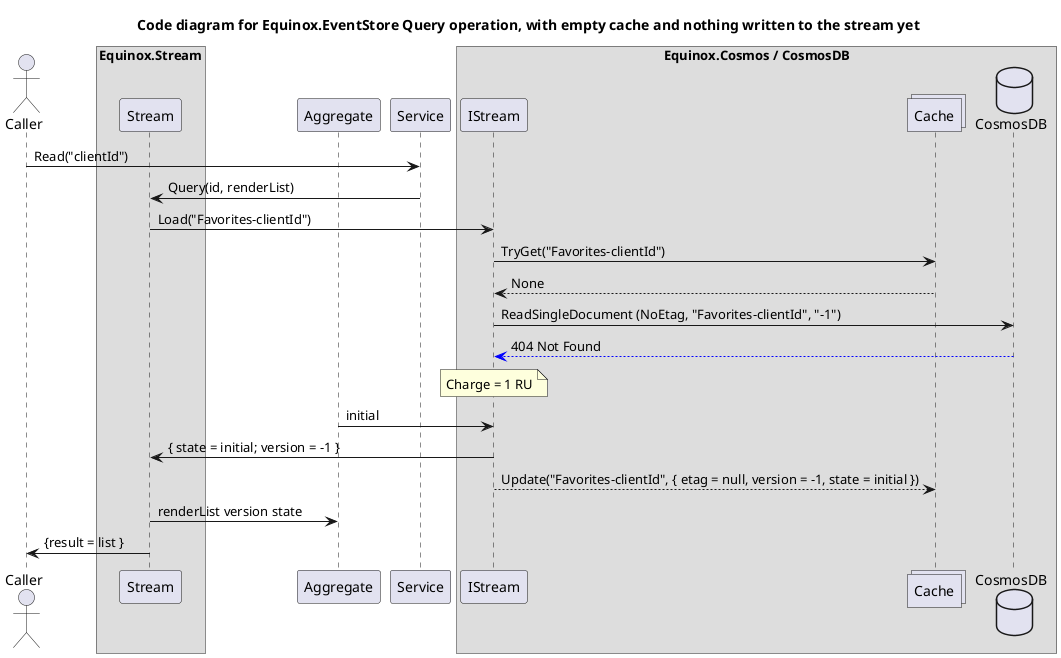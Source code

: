 @startuml
title Code diagram for Equinox.EventStore Query operation, with empty cache and nothing written to the stream yet

actor Caller order 20
box "Equinox.Stream"
    participant Stream order 40
end box
participant Aggregate order 50
participant Service order 60
box "Equinox.Cosmos / CosmosDB"
  participant IStream order 80
  collections Cache order 90
  database CosmosDB order 100
end box

Caller -> Service: Read("clientId")
participant Aggregate
Service -> Stream: Query(id, renderList)
Stream -> IStream: Load("Favorites-clientId")
IStream -> Cache: TryGet("Favorites-clientId")
Cache --> IStream: None
IStream -> CosmosDB: ReadSingleDocument (NoEtag, "Favorites-clientId", "-1")
CosmosDB -[#blue]-> IStream: 404 Not Found
note over IStream: Charge = 1 RU
IStream <- Aggregate: initial
IStream -> Stream: { state = initial; version = -1 }
IStream --> Cache: Update("Favorites-clientId", { etag = null, version = -1, state = initial })
Stream -> Aggregate: renderList version state
Stream -> Caller: {result = list }
@enduml

@startuml
title Code diagram for Equinox.Cosmos Transact operation, with cache up to date using Snapshotting Access Strategy

actor Caller order 20
box "Equinox.Stream"
    participant Stream order 40
end box
participant Aggregate order 50
participant Service order 60
box "Equinox.Cosmos / CosmosDB"
  participant IStream order 80
  collections Cache order 90
  database CosmosDB order 100
end box

Caller -> Service: Execute("clientId", Favorite "A")
Service -> Stream: Transact(interpret (Favorite "A"))
Service -> Stream: maxAttempts
Stream -> IStream: Load("Favorites-clientId")
IStream -> Cache: TryGet("Favorites-clientId")
Cache --> IStream: None
IStream -> CosmosDB: ReadSingleDocument(etag, "Favorites-clientId", "-1")
alt Stream Empty (initial state)
CosmosDB -[#blue]-> IStream: 404 Not Found
note over IStream: Charge = 1 RU
Stream -> IStream: initial
IStream -> Stream: { state = initial; events = [] }
Stream -> Aggregate: fold initial events
else load from snapshot
CosmosDB -[#green]-> IStream: 200, etag, u = [Snapshotted {state = snapshottedValue}])
note over IStream #lightblue: charge = f(READ * length(compressedTipDocument)
IStream -> Aggregate: isOrigin(Snapshotted { state = snapshottedValue})
IStream -> Aggregate: fold initial snapshottedValue
else load from events
CosmosDB -[#green]-> IStream: 200, etag; version = version; u = [OldSnapshot])
note over IStream #lightblue: charge = f(READ * length(compressedTipDocument)
note over IStream #orange: here we illustrate what happens if isOrigin rejects the OldSnapShot
IStream -> Aggregate: isOrigin(OldSnapshot)
Aggregate -[#red]> IStream: false
IStream -> CosmosDB: ReadMany(version <= version, "Favorites-Client")
CosmosDB --> IStream: [event4; event3]
IStream -> Aggregate: isOrigin event4
note over IStream: Each event is tested one by one; Lets say it returns false every time
CosmosDB --> IStream: [event2; event1] 
IStream -> Aggregate: fold initial [event1; event2; event3; event4]]
end // initial stream load cases
Aggregate --> IStream: state
loop Optimistic Concurrency Control loop driven by consistency check on etag, attempts times; INPUT: state
Stream -> Aggregate: interpret state
Aggregate --> Stream: (result = proposedResult, events proposedEvents)
Stream -> IStream: TrySync token state proposedEvents
IStream <- Aggregate: fold state proposedEvents
Aggregate --> IStream: state'
IStream <- Aggregate: snapshot state'
IStream <-- IStream: { unfolds = [snapshot] }
IStream -> CosmosDB: RunSyncStoredProcedure ("Favorites-clientId", token, events, unfolds = [Snapshotted { state'}])
alt Normal, conflict-free case
CosmosDB -[#green]-> IStream: {result = 200; etag = etag'; version = version' }
note over IStream #FFAAAA: Charge = f(READ* length(compressedTipDocument)+WRITE*(length(compressedTipDocument))+length(eventsDocument)))
else Database detects etag has deviated from etag 
CosmosDB -[#red]-> IStream: {result = CONFLICT; etag = etag'; events = conflictingEvents }
note over IStream: Charge = f(READ * length(compressedTipDocument))
alt RETRY CASE; attempts > 1
Aggregate --> IStream: conflictingState
note over IStream #orange: RESTART OCC LOOP with {state = conflictingState; attempts = attempts - 1 }
else LAST ATTEMPT; attempts = 1
note over IStream #red: Throw MaxAttemptsExceededException, "Favorites-client"
end // alt throw
end // alt ok or conflict
end // loop
IStream --> Cache: Update("Favorites-clientId", { etag', state', version' })
IStream -> Stream: { state = state' }
Stream -> Caller: proposedResult
@enduml

@startuml
title Code diagram for Equinox.Cosmos Query operation immediately following a Query/Transact on the same node, i.e. cached

actor Caller order 20
box "Equinox.Stream"
    participant Stream order 40
end box
participant Aggregate order 50
participant Service order 60
box "Equinox.Cosmos / CosmosDB"
  participant IStream order 80
  collections Cache order 90
  database CosmosDB order 100
end box

Caller -> Service: Read("clientId")
participant Aggregate
Service -> Stream: Query(id, renderList)
Stream -> IStream: Load("Favorites-clientId")
IStream -> Cache: TryGet("Favorites-clientId")
Cache --> IStream: { state = cachedState; etag = cachedEtag }
IStream -> CosmosDB: ReadSingleDocument (cachedEtag, "Favorites-clientId", "-1")
CosmosDB -[#blue]->  IStream: 304 Not Modified
note over IStream #lightblue: Charge = 1 RU
IStream -> Stream: { state = cachedState; version = version; etag = cachedEtag }
Aggregate <-> IStream: { result = renderList version state }
Aggregate -> Caller: result
@enduml

@startuml
title Code diagram for Equinox.Cosmos Query operation on a node without an in-sync cached value (with snapshotting Access Strategy)

actor Caller order 20
box "Equinox.Stream"
    participant Stream order 40
end box
participant Aggregate order 50
participant Service order 60
box "Equinox.Cosmos / CosmosDB"
  participant IStream order 80
  collections Cache order 90
  database CosmosDB order 100
end box

Caller -> Service: Read("clientId")
participant Aggregate
Service -> Stream: Query(id, renderList)
Stream -> IStream: Load("Favorites-clientId")
IStream -> Cache: TryGet("Favorites-clientId")
Cache --> IStream: None
IStream -> CosmosDB: ReadSingleDocument (NoEtag, "Favorites-clientId", "-1")
CosmosDB -[#green]-> IStream: 200, etag, u = [Snapshotted {state = snapshottedValue}])
note over IStream #lightblue: charge = f(READ * length(compressedTipDocument)
IStream -> Aggregate: isOrigin(Snapshotted { state = snapshottedValue})
IStream -> Aggregate: fold initial snapshottedValue
Aggregate --> IStream: state
IStream --> Cache: Update("Favorites-clientId", { etag, state, version })
IStream -> Stream: {state = state; version = version }
Stream -> Aggregate: let result = renderList version, state
Stream -> Caller: result
@enduml